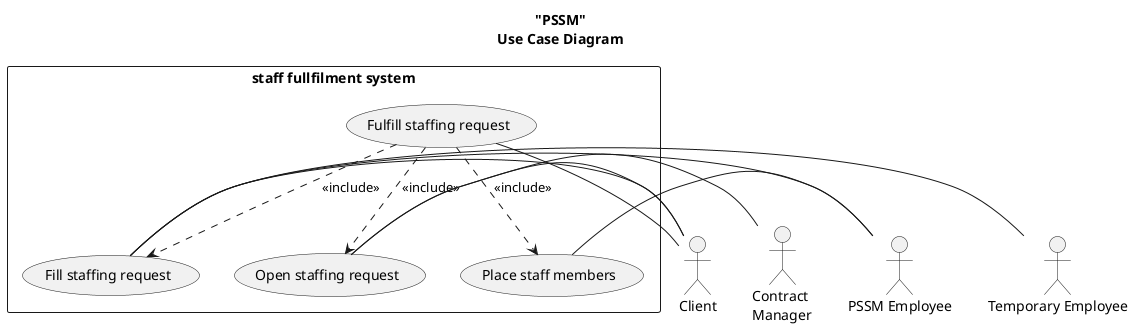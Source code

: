 @startuml
skinparam monochrome true
'left to right direction
title "PSSM"\nUse Case Diagram

rectangle "staff fullfilment system" as S {
    (Fulfill staffing request) as FFSR
    (Open staffing request) as OSR
    (Place staff members) as PSM
    (Fill staffing request) as FSR
}
FFSR ..> OSR : <<include>>
FFSR ..> PSM : <<include>>
FFSR ..> FSR : <<include>>

:Contract \nManager: as CM
:Client: as C
:PSSM Employee: as PSSM
:Temporary Employee: as TE

C - FFSR
C - FSR
OSR - C
OSR - CM
PSM - PSSM
PSSM - FSR
TE - FSR
@enduml
